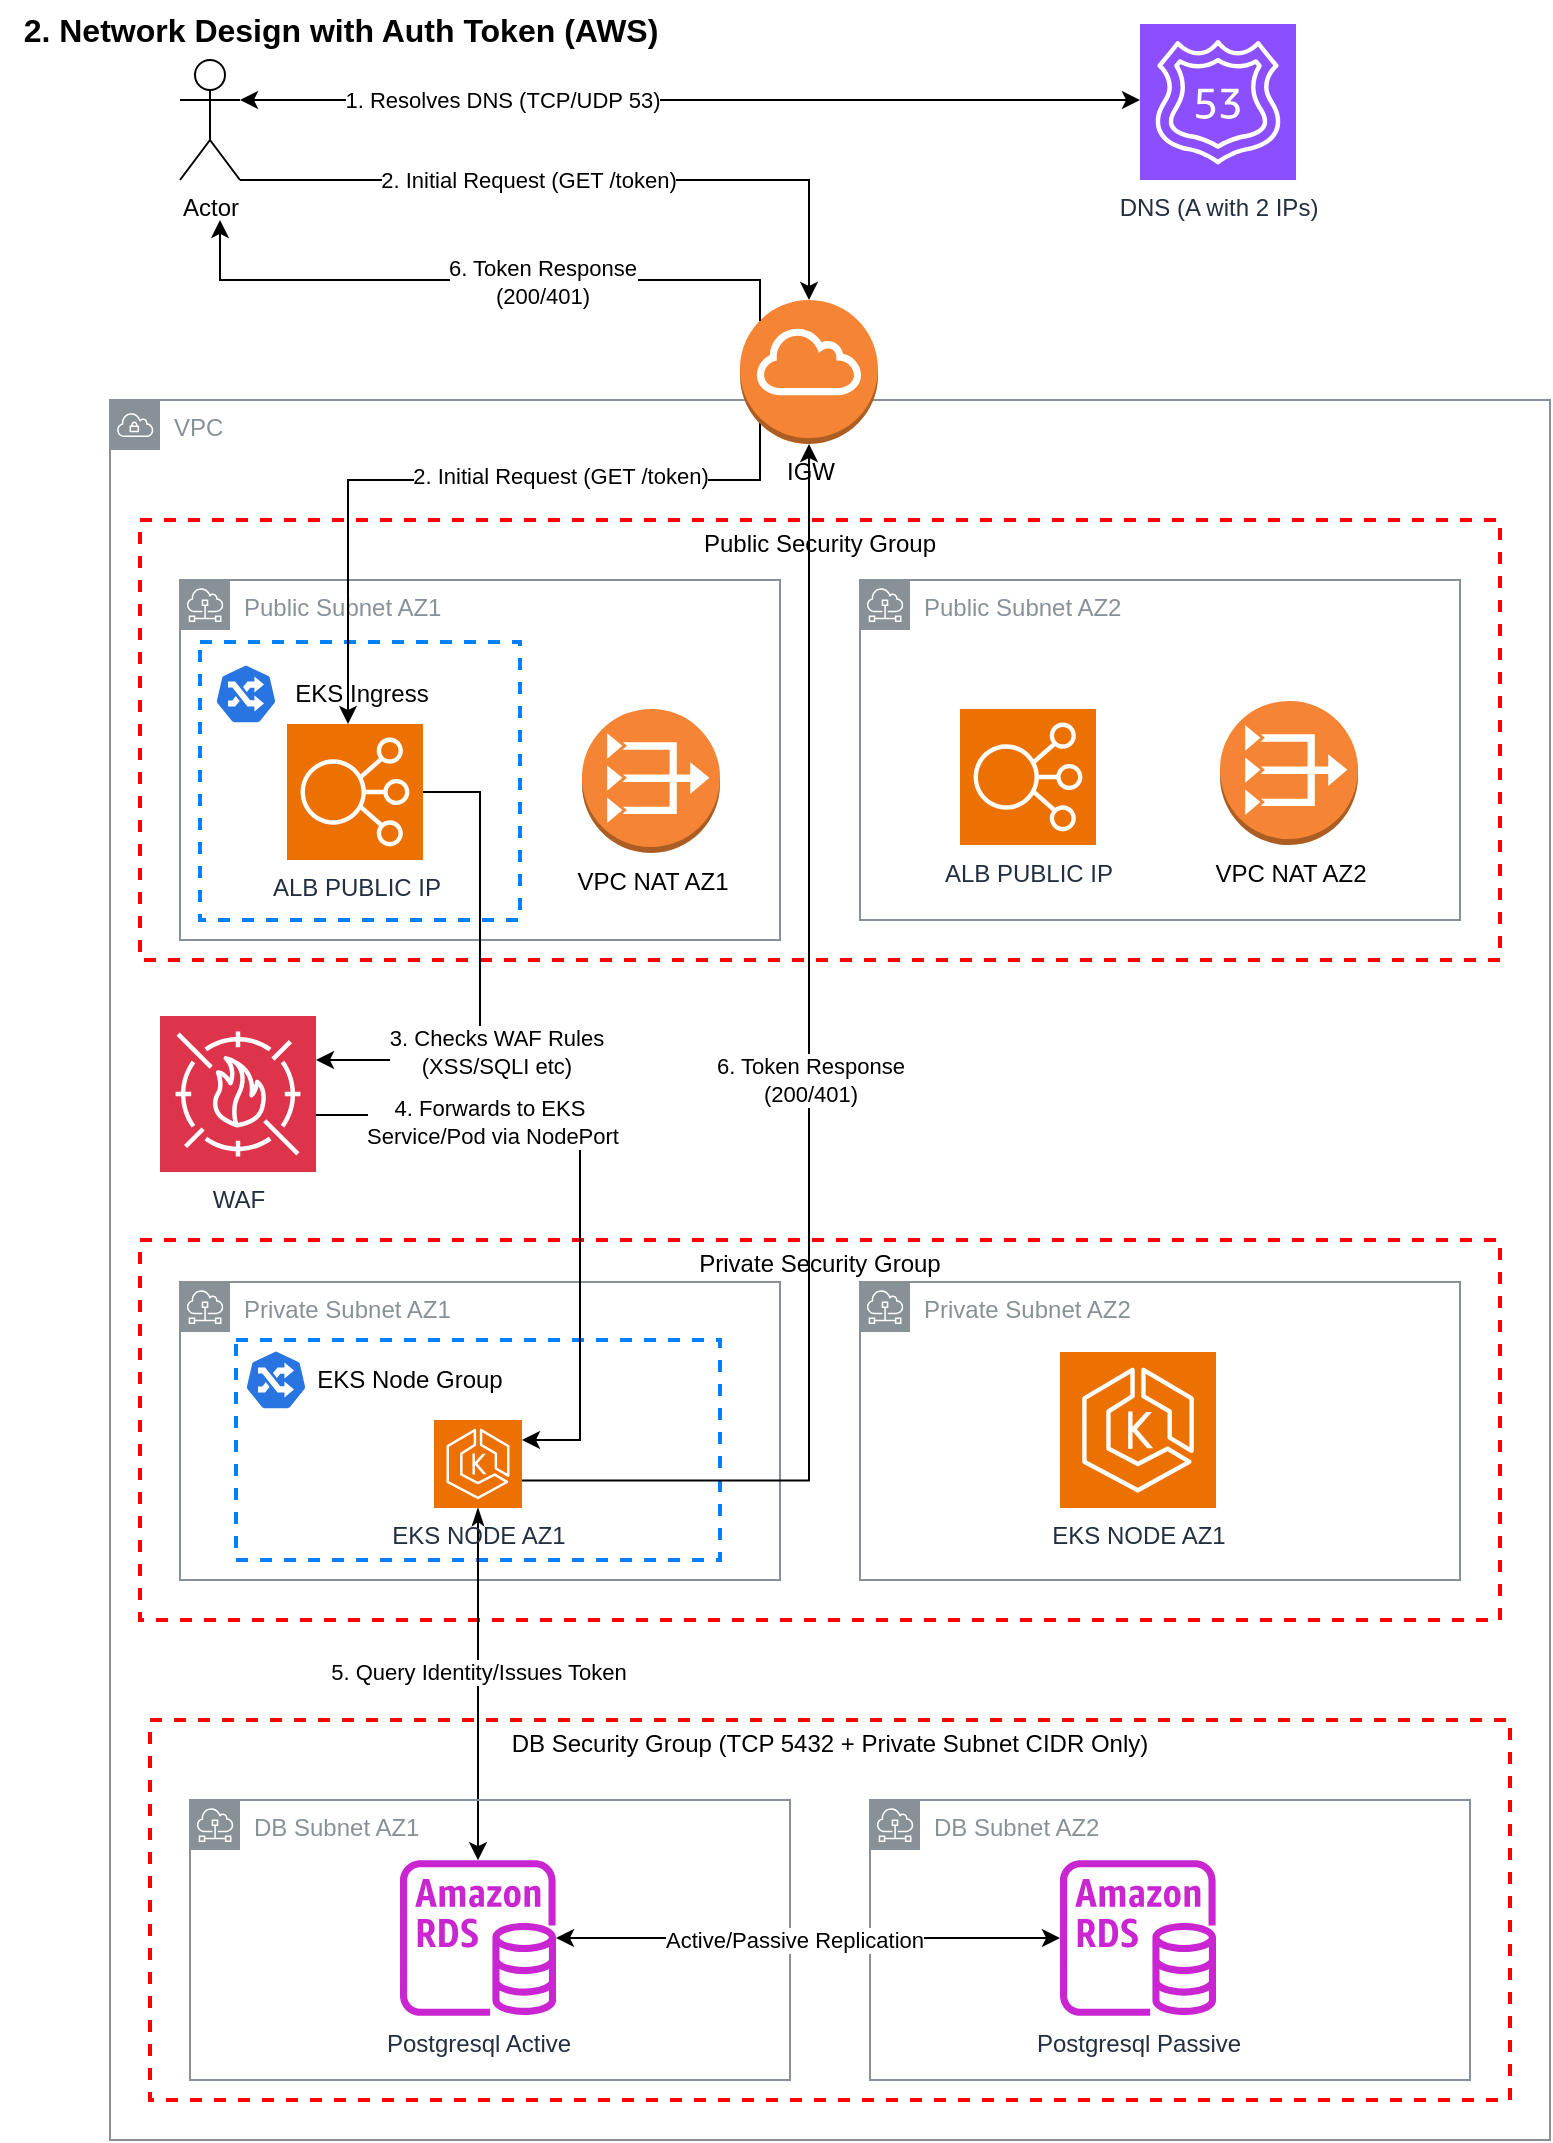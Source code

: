 <mxfile version="27.0.1">
  <diagram name="Page-1" id="3jWUtNprKV4qjtksbIkC">
    <mxGraphModel dx="433" dy="223" grid="1" gridSize="10" guides="1" tooltips="1" connect="1" arrows="1" fold="1" page="1" pageScale="1" pageWidth="850" pageHeight="1100" math="0" shadow="0">
      <root>
        <mxCell id="0" />
        <mxCell id="1" parent="0" />
        <mxCell id="nGsOf4bA84srVl5doOIu-65" value="" style="rounded=0;whiteSpace=wrap;html=1;strokeColor=#007FFF;fillColor=none;dashed=1;strokeWidth=2;" vertex="1" parent="1">
          <mxGeometry x="128" y="680" width="242" height="110" as="geometry" />
        </mxCell>
        <mxCell id="nGsOf4bA84srVl5doOIu-3" value="VPC" style="sketch=0;outlineConnect=0;gradientColor=none;html=1;whiteSpace=wrap;fontSize=12;fontStyle=0;shape=mxgraph.aws4.group;grIcon=mxgraph.aws4.group_vpc;strokeColor=#879196;fillColor=none;verticalAlign=top;align=left;spacingLeft=30;fontColor=#879196;dashed=0;" vertex="1" parent="1">
          <mxGeometry x="65" y="210" width="720" height="870" as="geometry" />
        </mxCell>
        <mxCell id="nGsOf4bA84srVl5doOIu-42" value="Public Security Group" style="fontStyle=0;verticalAlign=top;align=center;spacingTop=-2;fillColor=none;rounded=0;whiteSpace=wrap;html=1;strokeColor=#FF0000;strokeWidth=2;dashed=1;container=1;collapsible=0;expand=0;recursiveResize=0;" vertex="1" parent="1">
          <mxGeometry x="80" y="270" width="680" height="220" as="geometry" />
        </mxCell>
        <mxCell id="nGsOf4bA84srVl5doOIu-4" value="Public Subnet AZ1" style="sketch=0;outlineConnect=0;gradientColor=none;html=1;whiteSpace=wrap;fontSize=12;fontStyle=0;shape=mxgraph.aws4.group;grIcon=mxgraph.aws4.group_subnet;strokeColor=#879196;fillColor=none;verticalAlign=top;align=left;spacingLeft=30;fontColor=#879196;dashed=0;" vertex="1" parent="1">
          <mxGeometry x="100" y="300" width="300" height="180" as="geometry" />
        </mxCell>
        <mxCell id="nGsOf4bA84srVl5doOIu-61" value="" style="rounded=0;whiteSpace=wrap;html=1;strokeColor=#007FFF;fillColor=none;dashed=1;strokeWidth=2;" vertex="1" parent="1">
          <mxGeometry x="110" y="331" width="160" height="139" as="geometry" />
        </mxCell>
        <mxCell id="nGsOf4bA84srVl5doOIu-43" value="Private Security Group" style="fontStyle=0;verticalAlign=top;align=center;spacingTop=-2;fillColor=none;rounded=0;whiteSpace=wrap;html=1;strokeColor=#FF0000;strokeWidth=2;dashed=1;container=1;collapsible=0;expand=0;recursiveResize=0;" vertex="1" parent="1">
          <mxGeometry x="80" y="630" width="680" height="190" as="geometry" />
        </mxCell>
        <mxCell id="nGsOf4bA84srVl5doOIu-5" value="Public Subnet AZ2" style="sketch=0;outlineConnect=0;gradientColor=none;html=1;whiteSpace=wrap;fontSize=12;fontStyle=0;shape=mxgraph.aws4.group;grIcon=mxgraph.aws4.group_subnet;strokeColor=#879196;fillColor=none;verticalAlign=top;align=left;spacingLeft=30;fontColor=#879196;dashed=0;" vertex="1" parent="1">
          <mxGeometry x="440" y="300" width="300" height="170" as="geometry" />
        </mxCell>
        <mxCell id="nGsOf4bA84srVl5doOIu-46" style="edgeStyle=orthogonalEdgeStyle;rounded=0;orthogonalLoop=1;jettySize=auto;html=1;exitX=0.145;exitY=0.855;exitDx=0;exitDy=0;exitPerimeter=0;" edge="1" parent="1" source="nGsOf4bA84srVl5doOIu-6" target="nGsOf4bA84srVl5doOIu-12">
          <mxGeometry relative="1" as="geometry">
            <Array as="points">
              <mxPoint x="390" y="250" />
              <mxPoint x="184" y="250" />
            </Array>
          </mxGeometry>
        </mxCell>
        <mxCell id="nGsOf4bA84srVl5doOIu-59" value="2. Initial Request (GET /token)" style="edgeLabel;html=1;align=center;verticalAlign=middle;resizable=0;points=[];" vertex="1" connectable="0" parent="nGsOf4bA84srVl5doOIu-46">
          <mxGeometry x="-0.375" y="-2" relative="1" as="geometry">
            <mxPoint x="-17" as="offset" />
          </mxGeometry>
        </mxCell>
        <mxCell id="nGsOf4bA84srVl5doOIu-6" value="IGW" style="outlineConnect=0;dashed=0;verticalLabelPosition=bottom;verticalAlign=top;align=center;html=1;shape=mxgraph.aws3.internet_gateway;fillColor=#F58534;gradientColor=none;" vertex="1" parent="1">
          <mxGeometry x="380" y="160" width="69" height="72" as="geometry" />
        </mxCell>
        <mxCell id="nGsOf4bA84srVl5doOIu-7" value="Private Subnet AZ1" style="sketch=0;outlineConnect=0;gradientColor=none;html=1;whiteSpace=wrap;fontSize=12;fontStyle=0;shape=mxgraph.aws4.group;grIcon=mxgraph.aws4.group_subnet;strokeColor=#879196;fillColor=none;verticalAlign=top;align=left;spacingLeft=30;fontColor=#879196;dashed=0;" vertex="1" parent="1">
          <mxGeometry x="100" y="651" width="300" height="149" as="geometry" />
        </mxCell>
        <mxCell id="nGsOf4bA84srVl5doOIu-10" value="VPC NAT AZ2" style="outlineConnect=0;dashed=0;verticalLabelPosition=bottom;verticalAlign=top;align=center;html=1;shape=mxgraph.aws3.vpc_nat_gateway;fillColor=#F58534;gradientColor=none;" vertex="1" parent="1">
          <mxGeometry x="620" y="360.5" width="69" height="72" as="geometry" />
        </mxCell>
        <mxCell id="nGsOf4bA84srVl5doOIu-11" value="VPC NAT AZ1" style="outlineConnect=0;dashed=0;verticalLabelPosition=bottom;verticalAlign=top;align=center;html=1;shape=mxgraph.aws3.vpc_nat_gateway;fillColor=#F58534;gradientColor=none;" vertex="1" parent="1">
          <mxGeometry x="301" y="364.5" width="69" height="72" as="geometry" />
        </mxCell>
        <mxCell id="nGsOf4bA84srVl5doOIu-13" value="ALB PUBLIC IP" style="sketch=0;points=[[0,0,0],[0.25,0,0],[0.5,0,0],[0.75,0,0],[1,0,0],[0,1,0],[0.25,1,0],[0.5,1,0],[0.75,1,0],[1,1,0],[0,0.25,0],[0,0.5,0],[0,0.75,0],[1,0.25,0],[1,0.5,0],[1,0.75,0]];outlineConnect=0;fontColor=#232F3E;fillColor=#ED7100;strokeColor=#ffffff;dashed=0;verticalLabelPosition=bottom;verticalAlign=top;align=center;html=1;fontSize=12;fontStyle=0;aspect=fixed;shape=mxgraph.aws4.resourceIcon;resIcon=mxgraph.aws4.elastic_load_balancing;" vertex="1" parent="1">
          <mxGeometry x="490" y="364.5" width="68" height="68" as="geometry" />
        </mxCell>
        <mxCell id="nGsOf4bA84srVl5doOIu-15" style="edgeStyle=orthogonalEdgeStyle;rounded=0;orthogonalLoop=1;jettySize=auto;html=1;exitX=1;exitY=1;exitDx=0;exitDy=0;exitPerimeter=0;entryX=0.5;entryY=0;entryDx=0;entryDy=0;entryPerimeter=0;" edge="1" parent="1" source="nGsOf4bA84srVl5doOIu-24" target="nGsOf4bA84srVl5doOIu-6">
          <mxGeometry relative="1" as="geometry">
            <mxPoint x="380" y="269" as="sourcePoint" />
            <Array as="points">
              <mxPoint x="415" y="100" />
            </Array>
          </mxGeometry>
        </mxCell>
        <mxCell id="nGsOf4bA84srVl5doOIu-30" value="2. Initial Request (GET /token)" style="edgeLabel;html=1;align=center;verticalAlign=middle;resizable=0;points=[];" vertex="1" connectable="0" parent="nGsOf4bA84srVl5doOIu-15">
          <mxGeometry x="-0.166" relative="1" as="geometry">
            <mxPoint as="offset" />
          </mxGeometry>
        </mxCell>
        <mxCell id="nGsOf4bA84srVl5doOIu-44" style="edgeStyle=orthogonalEdgeStyle;rounded=0;orthogonalLoop=1;jettySize=auto;html=1;exitX=0.993;exitY=0.687;exitDx=0;exitDy=0;exitPerimeter=0;entryX=0.5;entryY=1;entryDx=0;entryDy=0;entryPerimeter=0;" edge="1" parent="1" source="nGsOf4bA84srVl5doOIu-21" target="nGsOf4bA84srVl5doOIu-6">
          <mxGeometry relative="1" as="geometry">
            <mxPoint x="900" y="535" as="sourcePoint" />
            <mxPoint x="1001.5" y="200" as="targetPoint" />
            <Array as="points">
              <mxPoint x="415" y="750" />
            </Array>
          </mxGeometry>
        </mxCell>
        <mxCell id="nGsOf4bA84srVl5doOIu-45" value="6. Token Response&lt;div&gt;(200/401)&lt;/div&gt;" style="edgeLabel;html=1;align=center;verticalAlign=middle;resizable=0;points=[];" vertex="1" connectable="0" parent="nGsOf4bA84srVl5doOIu-44">
          <mxGeometry x="-0.005" relative="1" as="geometry">
            <mxPoint y="-15" as="offset" />
          </mxGeometry>
        </mxCell>
        <mxCell id="nGsOf4bA84srVl5doOIu-57" style="edgeStyle=orthogonalEdgeStyle;rounded=0;orthogonalLoop=1;jettySize=auto;html=1;startArrow=classicThin;startFill=1;" edge="1" parent="1" source="nGsOf4bA84srVl5doOIu-21" target="nGsOf4bA84srVl5doOIu-55">
          <mxGeometry relative="1" as="geometry" />
        </mxCell>
        <mxCell id="nGsOf4bA84srVl5doOIu-58" value="5. Query Identity/Issues Token" style="edgeLabel;html=1;align=center;verticalAlign=middle;resizable=0;points=[];" vertex="1" connectable="0" parent="nGsOf4bA84srVl5doOIu-57">
          <mxGeometry x="-0.1" relative="1" as="geometry">
            <mxPoint y="3" as="offset" />
          </mxGeometry>
        </mxCell>
        <mxCell id="nGsOf4bA84srVl5doOIu-21" value="EKS NODE AZ1" style="sketch=0;points=[[0,0,0],[0.25,0,0],[0.5,0,0],[0.75,0,0],[1,0,0],[0,1,0],[0.25,1,0],[0.5,1,0],[0.75,1,0],[1,1,0],[0,0.25,0],[0,0.5,0],[0,0.75,0],[1,0.25,0],[1,0.5,0],[1,0.75,0]];outlineConnect=0;fontColor=#232F3E;fillColor=#ED7100;strokeColor=#ffffff;dashed=0;verticalLabelPosition=bottom;verticalAlign=top;align=center;html=1;fontSize=12;fontStyle=0;aspect=fixed;shape=mxgraph.aws4.resourceIcon;resIcon=mxgraph.aws4.eks;" vertex="1" parent="1">
          <mxGeometry x="227" y="720" width="44" height="44" as="geometry" />
        </mxCell>
        <mxCell id="nGsOf4bA84srVl5doOIu-23" value="DNS (A with 2 IPs)" style="sketch=0;points=[[0,0,0],[0.25,0,0],[0.5,0,0],[0.75,0,0],[1,0,0],[0,1,0],[0.25,1,0],[0.5,1,0],[0.75,1,0],[1,1,0],[0,0.25,0],[0,0.5,0],[0,0.75,0],[1,0.25,0],[1,0.5,0],[1,0.75,0]];outlineConnect=0;fontColor=#232F3E;fillColor=#8C4FFF;strokeColor=#ffffff;dashed=0;verticalLabelPosition=bottom;verticalAlign=top;align=center;html=1;fontSize=12;fontStyle=0;aspect=fixed;shape=mxgraph.aws4.resourceIcon;resIcon=mxgraph.aws4.route_53;" vertex="1" parent="1">
          <mxGeometry x="580" y="22" width="78" height="78" as="geometry" />
        </mxCell>
        <mxCell id="nGsOf4bA84srVl5doOIu-25" style="edgeStyle=orthogonalEdgeStyle;rounded=0;orthogonalLoop=1;jettySize=auto;html=1;exitX=1;exitY=0.333;exitDx=0;exitDy=0;exitPerimeter=0;startArrow=classic;startFill=1;" edge="1" parent="1" source="nGsOf4bA84srVl5doOIu-24" target="nGsOf4bA84srVl5doOIu-23">
          <mxGeometry relative="1" as="geometry">
            <Array as="points">
              <mxPoint x="410" y="60" />
              <mxPoint x="410" y="60" />
            </Array>
          </mxGeometry>
        </mxCell>
        <mxCell id="nGsOf4bA84srVl5doOIu-26" value="1. Resolves DNS (TCP/UDP 53)" style="edgeLabel;html=1;align=center;verticalAlign=middle;resizable=0;points=[];" vertex="1" connectable="0" parent="nGsOf4bA84srVl5doOIu-25">
          <mxGeometry x="-0.105" y="-1" relative="1" as="geometry">
            <mxPoint x="-71" y="-1" as="offset" />
          </mxGeometry>
        </mxCell>
        <mxCell id="nGsOf4bA84srVl5doOIu-24" value="Actor" style="shape=umlActor;verticalLabelPosition=bottom;verticalAlign=top;html=1;outlineConnect=0;perimeterSpacing=0;" vertex="1" parent="1">
          <mxGeometry x="100" y="40" width="30" height="60" as="geometry" />
        </mxCell>
        <mxCell id="nGsOf4bA84srVl5doOIu-37" value="WAF" style="sketch=0;points=[[0,0,0],[0.25,0,0],[0.5,0,0],[0.75,0,0],[1,0,0],[0,1,0],[0.25,1,0],[0.5,1,0],[0.75,1,0],[1,1,0],[0,0.25,0],[0,0.5,0],[0,0.75,0],[1,0.25,0],[1,0.5,0],[1,0.75,0]];outlineConnect=0;fontColor=#232F3E;fillColor=#DD344C;strokeColor=#ffffff;dashed=0;verticalLabelPosition=bottom;verticalAlign=top;align=center;html=1;fontSize=12;fontStyle=0;aspect=fixed;shape=mxgraph.aws4.resourceIcon;resIcon=mxgraph.aws4.waf;" vertex="1" parent="1">
          <mxGeometry x="90" y="518" width="78" height="78" as="geometry" />
        </mxCell>
        <mxCell id="nGsOf4bA84srVl5doOIu-38" style="edgeStyle=orthogonalEdgeStyle;rounded=0;orthogonalLoop=1;jettySize=auto;html=1;exitX=1;exitY=0.5;exitDx=0;exitDy=0;exitPerimeter=0;" edge="1" parent="1" source="nGsOf4bA84srVl5doOIu-12" target="nGsOf4bA84srVl5doOIu-37">
          <mxGeometry relative="1" as="geometry">
            <Array as="points">
              <mxPoint x="250" y="406" />
              <mxPoint x="250" y="540" />
            </Array>
          </mxGeometry>
        </mxCell>
        <mxCell id="nGsOf4bA84srVl5doOIu-39" value="3. Checks WAF Rules&lt;div&gt;(XSS/SQLI etc)&lt;/div&gt;" style="edgeLabel;html=1;align=center;verticalAlign=middle;resizable=0;points=[];" vertex="1" connectable="0" parent="nGsOf4bA84srVl5doOIu-38">
          <mxGeometry x="0.452" y="1" relative="1" as="geometry">
            <mxPoint x="23" y="-5" as="offset" />
          </mxGeometry>
        </mxCell>
        <mxCell id="nGsOf4bA84srVl5doOIu-40" style="edgeStyle=orthogonalEdgeStyle;rounded=0;orthogonalLoop=1;jettySize=auto;html=1;" edge="1" parent="1" target="nGsOf4bA84srVl5doOIu-21">
          <mxGeometry relative="1" as="geometry">
            <mxPoint x="168.0" y="567.5" as="sourcePoint" />
            <mxPoint x="239" y="687.5" as="targetPoint" />
            <Array as="points">
              <mxPoint x="300" y="568" />
              <mxPoint x="300" y="730" />
            </Array>
          </mxGeometry>
        </mxCell>
        <mxCell id="nGsOf4bA84srVl5doOIu-41" value="4. Forwards to EKS&amp;nbsp;&lt;div&gt;Service/Pod via NodePort&lt;/div&gt;" style="edgeLabel;html=1;align=center;verticalAlign=middle;resizable=0;points=[];" vertex="1" connectable="0" parent="nGsOf4bA84srVl5doOIu-40">
          <mxGeometry x="-0.274" y="-1" relative="1" as="geometry">
            <mxPoint x="-30" y="2" as="offset" />
          </mxGeometry>
        </mxCell>
        <mxCell id="nGsOf4bA84srVl5doOIu-47" style="edgeStyle=orthogonalEdgeStyle;rounded=0;orthogonalLoop=1;jettySize=auto;html=1;entryX=0.667;entryY=1.333;entryDx=0;entryDy=0;entryPerimeter=0;exitX=0.145;exitY=0.145;exitDx=0;exitDy=0;exitPerimeter=0;" edge="1" parent="1" source="nGsOf4bA84srVl5doOIu-6" target="nGsOf4bA84srVl5doOIu-24">
          <mxGeometry relative="1" as="geometry">
            <Array as="points">
              <mxPoint x="390" y="150" />
              <mxPoint x="120" y="150" />
            </Array>
          </mxGeometry>
        </mxCell>
        <mxCell id="nGsOf4bA84srVl5doOIu-48" value="6. Token Response&lt;div&gt;(200/401)&lt;/div&gt;" style="edgeLabel;html=1;align=center;verticalAlign=middle;resizable=0;points=[];" vertex="1" connectable="0" parent="nGsOf4bA84srVl5doOIu-47">
          <mxGeometry x="0.092" y="1" relative="1" as="geometry">
            <mxPoint x="45" as="offset" />
          </mxGeometry>
        </mxCell>
        <mxCell id="nGsOf4bA84srVl5doOIu-50" value="Private Subnet AZ2" style="sketch=0;outlineConnect=0;gradientColor=none;html=1;whiteSpace=wrap;fontSize=12;fontStyle=0;shape=mxgraph.aws4.group;grIcon=mxgraph.aws4.group_subnet;strokeColor=#879196;fillColor=none;verticalAlign=top;align=left;spacingLeft=30;fontColor=#879196;dashed=0;" vertex="1" parent="1">
          <mxGeometry x="440" y="651" width="300" height="149" as="geometry" />
        </mxCell>
        <mxCell id="nGsOf4bA84srVl5doOIu-51" value="EKS NODE AZ1" style="sketch=0;points=[[0,0,0],[0.25,0,0],[0.5,0,0],[0.75,0,0],[1,0,0],[0,1,0],[0.25,1,0],[0.5,1,0],[0.75,1,0],[1,1,0],[0,0.25,0],[0,0.5,0],[0,0.75,0],[1,0.25,0],[1,0.5,0],[1,0.75,0]];outlineConnect=0;fontColor=#232F3E;fillColor=#ED7100;strokeColor=#ffffff;dashed=0;verticalLabelPosition=bottom;verticalAlign=top;align=center;html=1;fontSize=12;fontStyle=0;aspect=fixed;shape=mxgraph.aws4.resourceIcon;resIcon=mxgraph.aws4.eks;" vertex="1" parent="1">
          <mxGeometry x="540" y="686" width="78" height="78" as="geometry" />
        </mxCell>
        <mxCell id="nGsOf4bA84srVl5doOIu-52" value="DB Security Group (TCP 5432 + Private Subnet CIDR Only)" style="fontStyle=0;verticalAlign=top;align=center;spacingTop=-2;fillColor=none;rounded=0;whiteSpace=wrap;html=1;strokeColor=#FF0000;strokeWidth=2;dashed=1;container=1;collapsible=0;expand=0;recursiveResize=0;" vertex="1" parent="1">
          <mxGeometry x="85" y="870" width="680" height="190" as="geometry" />
        </mxCell>
        <mxCell id="nGsOf4bA84srVl5doOIu-53" value="DB Subnet AZ1" style="sketch=0;outlineConnect=0;gradientColor=none;html=1;whiteSpace=wrap;fontSize=12;fontStyle=0;shape=mxgraph.aws4.group;grIcon=mxgraph.aws4.group_subnet;strokeColor=#879196;fillColor=none;verticalAlign=top;align=left;spacingLeft=30;fontColor=#879196;dashed=0;" vertex="1" parent="1">
          <mxGeometry x="105" y="910" width="300" height="140" as="geometry" />
        </mxCell>
        <mxCell id="nGsOf4bA84srVl5doOIu-54" value="DB Subnet AZ2" style="sketch=0;outlineConnect=0;gradientColor=none;html=1;whiteSpace=wrap;fontSize=12;fontStyle=0;shape=mxgraph.aws4.group;grIcon=mxgraph.aws4.group_subnet;strokeColor=#879196;fillColor=none;verticalAlign=top;align=left;spacingLeft=30;fontColor=#879196;dashed=0;" vertex="1" parent="1">
          <mxGeometry x="445" y="910" width="300" height="140" as="geometry" />
        </mxCell>
        <mxCell id="nGsOf4bA84srVl5doOIu-69" style="edgeStyle=orthogonalEdgeStyle;rounded=0;orthogonalLoop=1;jettySize=auto;html=1;startArrow=classic;startFill=1;" edge="1" parent="1" source="nGsOf4bA84srVl5doOIu-55" target="nGsOf4bA84srVl5doOIu-56">
          <mxGeometry relative="1" as="geometry" />
        </mxCell>
        <mxCell id="nGsOf4bA84srVl5doOIu-70" value="Active/Passive Replication" style="edgeLabel;html=1;align=center;verticalAlign=middle;resizable=0;points=[];" vertex="1" connectable="0" parent="nGsOf4bA84srVl5doOIu-69">
          <mxGeometry x="-0.282" y="-1" relative="1" as="geometry">
            <mxPoint x="28" as="offset" />
          </mxGeometry>
        </mxCell>
        <mxCell id="nGsOf4bA84srVl5doOIu-55" value="Postgresql Active" style="sketch=0;outlineConnect=0;fontColor=#232F3E;gradientColor=none;fillColor=#C925D1;strokeColor=none;dashed=0;verticalLabelPosition=bottom;verticalAlign=top;align=center;html=1;fontSize=12;fontStyle=0;aspect=fixed;pointerEvents=1;shape=mxgraph.aws4.rds_instance;" vertex="1" parent="1">
          <mxGeometry x="210" y="940" width="78" height="78" as="geometry" />
        </mxCell>
        <mxCell id="nGsOf4bA84srVl5doOIu-56" value="Postgresql Passive" style="sketch=0;outlineConnect=0;fontColor=#232F3E;gradientColor=none;fillColor=#C925D1;strokeColor=none;dashed=0;verticalLabelPosition=bottom;verticalAlign=top;align=center;html=1;fontSize=12;fontStyle=0;aspect=fixed;pointerEvents=1;shape=mxgraph.aws4.rds_instance;" vertex="1" parent="1">
          <mxGeometry x="540" y="940" width="78" height="78" as="geometry" />
        </mxCell>
        <mxCell id="nGsOf4bA84srVl5doOIu-62" value="" style="aspect=fixed;sketch=0;html=1;dashed=0;whitespace=wrap;verticalLabelPosition=bottom;verticalAlign=top;fillColor=#2875E2;strokeColor=#ffffff;points=[[0.005,0.63,0],[0.1,0.2,0],[0.9,0.2,0],[0.5,0,0],[0.995,0.63,0],[0.72,0.99,0],[0.5,1,0],[0.28,0.99,0]];shape=mxgraph.kubernetes.icon2;prIcon=ing" vertex="1" parent="1">
          <mxGeometry x="117.38" y="342" width="31.25" height="30" as="geometry" />
        </mxCell>
        <mxCell id="nGsOf4bA84srVl5doOIu-12" value="ALB PUBLIC IP" style="sketch=0;points=[[0,0,0],[0.25,0,0],[0.5,0,0],[0.75,0,0],[1,0,0],[0,1,0],[0.25,1,0],[0.5,1,0],[0.75,1,0],[1,1,0],[0,0.25,0],[0,0.5,0],[0,0.75,0],[1,0.25,0],[1,0.5,0],[1,0.75,0]];outlineConnect=0;fontColor=#232F3E;fillColor=#ED7100;strokeColor=#ffffff;dashed=0;verticalLabelPosition=bottom;verticalAlign=top;align=center;html=1;fontSize=12;fontStyle=0;aspect=fixed;shape=mxgraph.aws4.resourceIcon;resIcon=mxgraph.aws4.elastic_load_balancing;" vertex="1" parent="1">
          <mxGeometry x="153.5" y="372" width="68" height="68" as="geometry" />
        </mxCell>
        <mxCell id="nGsOf4bA84srVl5doOIu-64" value="EKS Ingress" style="text;html=1;align=center;verticalAlign=middle;whiteSpace=wrap;rounded=0;" vertex="1" parent="1">
          <mxGeometry x="135.5" y="342" width="110" height="30" as="geometry" />
        </mxCell>
        <mxCell id="nGsOf4bA84srVl5doOIu-66" value="" style="aspect=fixed;sketch=0;html=1;dashed=0;whitespace=wrap;verticalLabelPosition=bottom;verticalAlign=top;fillColor=#2875E2;strokeColor=#ffffff;points=[[0.005,0.63,0],[0.1,0.2,0],[0.9,0.2,0],[0.5,0,0],[0.995,0.63,0],[0.72,0.99,0],[0.5,1,0],[0.28,0.99,0]];shape=mxgraph.kubernetes.icon2;prIcon=ing" vertex="1" parent="1">
          <mxGeometry x="132.38" y="685" width="31.25" height="30" as="geometry" />
        </mxCell>
        <mxCell id="nGsOf4bA84srVl5doOIu-67" value="EKS Node Group" style="text;html=1;align=center;verticalAlign=middle;whiteSpace=wrap;rounded=0;" vertex="1" parent="1">
          <mxGeometry x="159.5" y="685" width="110" height="30" as="geometry" />
        </mxCell>
        <mxCell id="nGsOf4bA84srVl5doOIu-68" value="&lt;b&gt;&lt;font style=&quot;font-size: 16px;&quot;&gt;2. Network Design with Auth Token (AWS)&lt;/font&gt;&lt;/b&gt;" style="text;html=1;align=center;verticalAlign=middle;resizable=0;points=[];autosize=1;strokeColor=none;fillColor=none;" vertex="1" parent="1">
          <mxGeometry x="10" y="10" width="340" height="30" as="geometry" />
        </mxCell>
      </root>
    </mxGraphModel>
  </diagram>
</mxfile>
